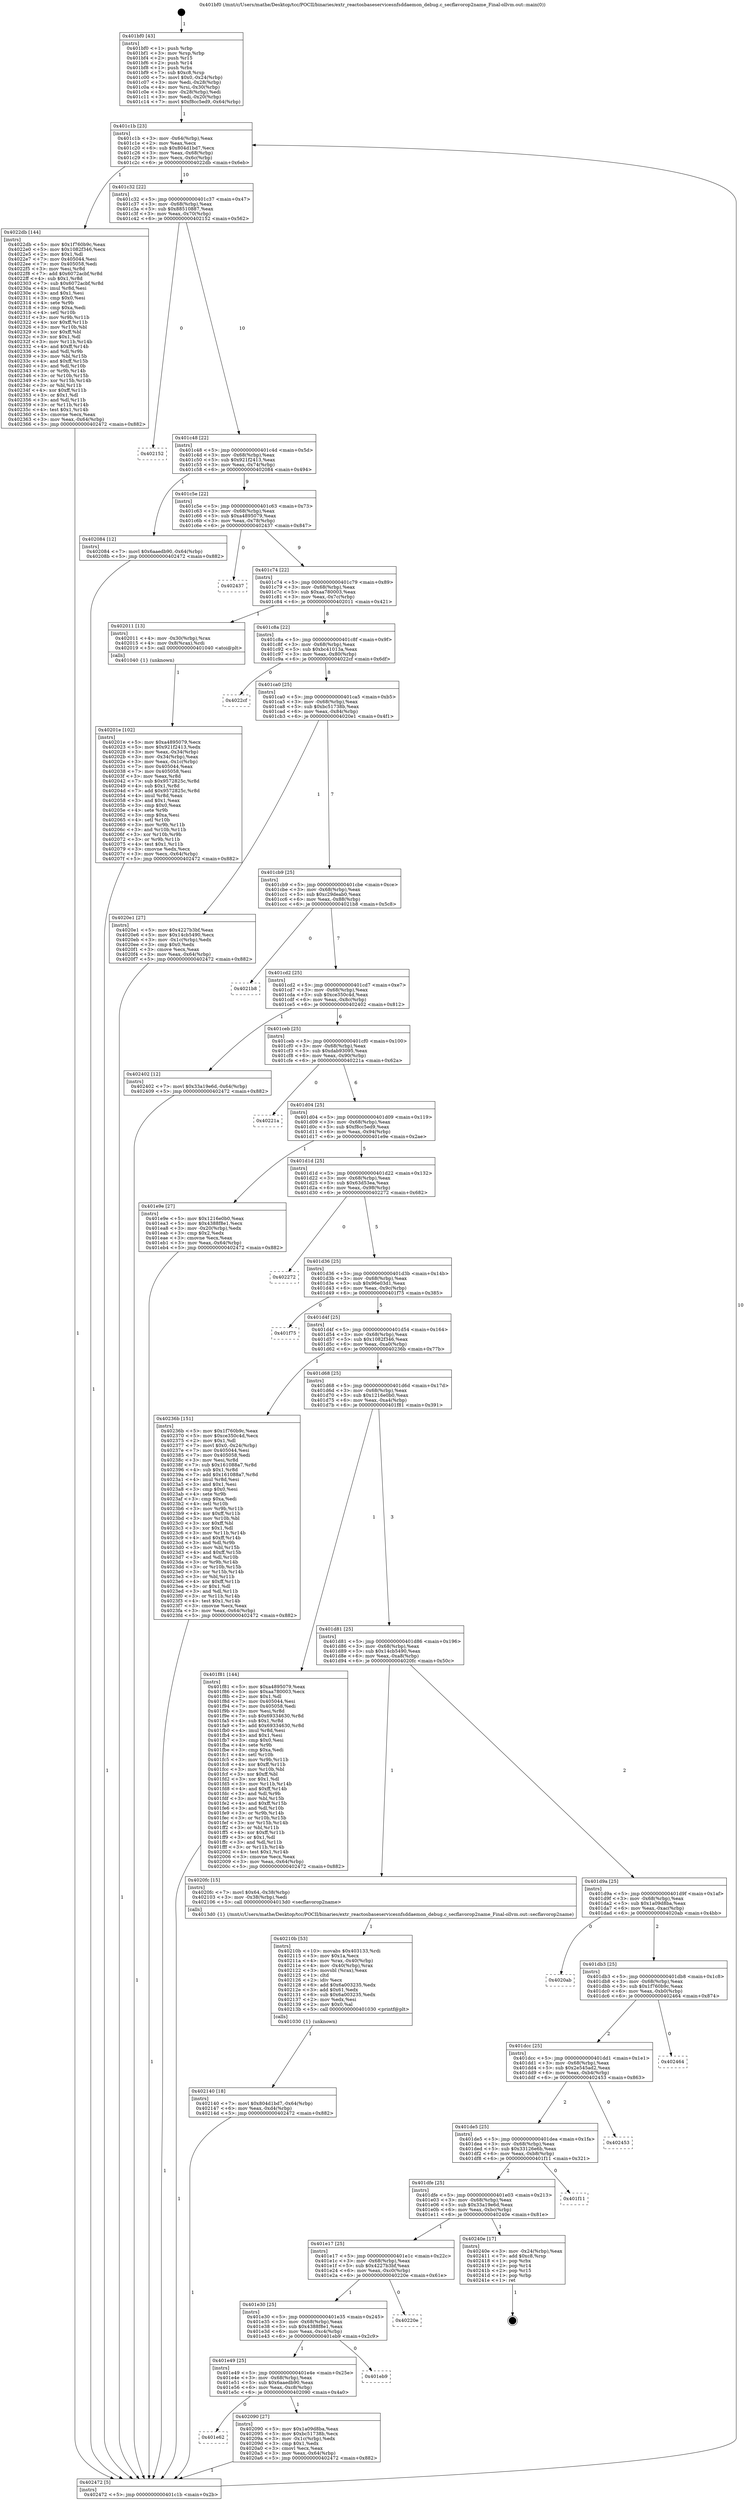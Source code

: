 digraph "0x401bf0" {
  label = "0x401bf0 (/mnt/c/Users/mathe/Desktop/tcc/POCII/binaries/extr_reactosbaseservicesnfsddaemon_debug.c_secflavorop2name_Final-ollvm.out::main(0))"
  labelloc = "t"
  node[shape=record]

  Entry [label="",width=0.3,height=0.3,shape=circle,fillcolor=black,style=filled]
  "0x401c1b" [label="{
     0x401c1b [23]\l
     | [instrs]\l
     &nbsp;&nbsp;0x401c1b \<+3\>: mov -0x64(%rbp),%eax\l
     &nbsp;&nbsp;0x401c1e \<+2\>: mov %eax,%ecx\l
     &nbsp;&nbsp;0x401c20 \<+6\>: sub $0x804d1bd7,%ecx\l
     &nbsp;&nbsp;0x401c26 \<+3\>: mov %eax,-0x68(%rbp)\l
     &nbsp;&nbsp;0x401c29 \<+3\>: mov %ecx,-0x6c(%rbp)\l
     &nbsp;&nbsp;0x401c2c \<+6\>: je 00000000004022db \<main+0x6eb\>\l
  }"]
  "0x4022db" [label="{
     0x4022db [144]\l
     | [instrs]\l
     &nbsp;&nbsp;0x4022db \<+5\>: mov $0x1f760b9c,%eax\l
     &nbsp;&nbsp;0x4022e0 \<+5\>: mov $0x1082f346,%ecx\l
     &nbsp;&nbsp;0x4022e5 \<+2\>: mov $0x1,%dl\l
     &nbsp;&nbsp;0x4022e7 \<+7\>: mov 0x405044,%esi\l
     &nbsp;&nbsp;0x4022ee \<+7\>: mov 0x405058,%edi\l
     &nbsp;&nbsp;0x4022f5 \<+3\>: mov %esi,%r8d\l
     &nbsp;&nbsp;0x4022f8 \<+7\>: add $0x6072acbf,%r8d\l
     &nbsp;&nbsp;0x4022ff \<+4\>: sub $0x1,%r8d\l
     &nbsp;&nbsp;0x402303 \<+7\>: sub $0x6072acbf,%r8d\l
     &nbsp;&nbsp;0x40230a \<+4\>: imul %r8d,%esi\l
     &nbsp;&nbsp;0x40230e \<+3\>: and $0x1,%esi\l
     &nbsp;&nbsp;0x402311 \<+3\>: cmp $0x0,%esi\l
     &nbsp;&nbsp;0x402314 \<+4\>: sete %r9b\l
     &nbsp;&nbsp;0x402318 \<+3\>: cmp $0xa,%edi\l
     &nbsp;&nbsp;0x40231b \<+4\>: setl %r10b\l
     &nbsp;&nbsp;0x40231f \<+3\>: mov %r9b,%r11b\l
     &nbsp;&nbsp;0x402322 \<+4\>: xor $0xff,%r11b\l
     &nbsp;&nbsp;0x402326 \<+3\>: mov %r10b,%bl\l
     &nbsp;&nbsp;0x402329 \<+3\>: xor $0xff,%bl\l
     &nbsp;&nbsp;0x40232c \<+3\>: xor $0x1,%dl\l
     &nbsp;&nbsp;0x40232f \<+3\>: mov %r11b,%r14b\l
     &nbsp;&nbsp;0x402332 \<+4\>: and $0xff,%r14b\l
     &nbsp;&nbsp;0x402336 \<+3\>: and %dl,%r9b\l
     &nbsp;&nbsp;0x402339 \<+3\>: mov %bl,%r15b\l
     &nbsp;&nbsp;0x40233c \<+4\>: and $0xff,%r15b\l
     &nbsp;&nbsp;0x402340 \<+3\>: and %dl,%r10b\l
     &nbsp;&nbsp;0x402343 \<+3\>: or %r9b,%r14b\l
     &nbsp;&nbsp;0x402346 \<+3\>: or %r10b,%r15b\l
     &nbsp;&nbsp;0x402349 \<+3\>: xor %r15b,%r14b\l
     &nbsp;&nbsp;0x40234c \<+3\>: or %bl,%r11b\l
     &nbsp;&nbsp;0x40234f \<+4\>: xor $0xff,%r11b\l
     &nbsp;&nbsp;0x402353 \<+3\>: or $0x1,%dl\l
     &nbsp;&nbsp;0x402356 \<+3\>: and %dl,%r11b\l
     &nbsp;&nbsp;0x402359 \<+3\>: or %r11b,%r14b\l
     &nbsp;&nbsp;0x40235c \<+4\>: test $0x1,%r14b\l
     &nbsp;&nbsp;0x402360 \<+3\>: cmovne %ecx,%eax\l
     &nbsp;&nbsp;0x402363 \<+3\>: mov %eax,-0x64(%rbp)\l
     &nbsp;&nbsp;0x402366 \<+5\>: jmp 0000000000402472 \<main+0x882\>\l
  }"]
  "0x401c32" [label="{
     0x401c32 [22]\l
     | [instrs]\l
     &nbsp;&nbsp;0x401c32 \<+5\>: jmp 0000000000401c37 \<main+0x47\>\l
     &nbsp;&nbsp;0x401c37 \<+3\>: mov -0x68(%rbp),%eax\l
     &nbsp;&nbsp;0x401c3a \<+5\>: sub $0x88510887,%eax\l
     &nbsp;&nbsp;0x401c3f \<+3\>: mov %eax,-0x70(%rbp)\l
     &nbsp;&nbsp;0x401c42 \<+6\>: je 0000000000402152 \<main+0x562\>\l
  }"]
  Exit [label="",width=0.3,height=0.3,shape=circle,fillcolor=black,style=filled,peripheries=2]
  "0x402152" [label="{
     0x402152\l
  }", style=dashed]
  "0x401c48" [label="{
     0x401c48 [22]\l
     | [instrs]\l
     &nbsp;&nbsp;0x401c48 \<+5\>: jmp 0000000000401c4d \<main+0x5d\>\l
     &nbsp;&nbsp;0x401c4d \<+3\>: mov -0x68(%rbp),%eax\l
     &nbsp;&nbsp;0x401c50 \<+5\>: sub $0x921f2413,%eax\l
     &nbsp;&nbsp;0x401c55 \<+3\>: mov %eax,-0x74(%rbp)\l
     &nbsp;&nbsp;0x401c58 \<+6\>: je 0000000000402084 \<main+0x494\>\l
  }"]
  "0x402140" [label="{
     0x402140 [18]\l
     | [instrs]\l
     &nbsp;&nbsp;0x402140 \<+7\>: movl $0x804d1bd7,-0x64(%rbp)\l
     &nbsp;&nbsp;0x402147 \<+6\>: mov %eax,-0xd4(%rbp)\l
     &nbsp;&nbsp;0x40214d \<+5\>: jmp 0000000000402472 \<main+0x882\>\l
  }"]
  "0x402084" [label="{
     0x402084 [12]\l
     | [instrs]\l
     &nbsp;&nbsp;0x402084 \<+7\>: movl $0x6aaedb90,-0x64(%rbp)\l
     &nbsp;&nbsp;0x40208b \<+5\>: jmp 0000000000402472 \<main+0x882\>\l
  }"]
  "0x401c5e" [label="{
     0x401c5e [22]\l
     | [instrs]\l
     &nbsp;&nbsp;0x401c5e \<+5\>: jmp 0000000000401c63 \<main+0x73\>\l
     &nbsp;&nbsp;0x401c63 \<+3\>: mov -0x68(%rbp),%eax\l
     &nbsp;&nbsp;0x401c66 \<+5\>: sub $0xa4895079,%eax\l
     &nbsp;&nbsp;0x401c6b \<+3\>: mov %eax,-0x78(%rbp)\l
     &nbsp;&nbsp;0x401c6e \<+6\>: je 0000000000402437 \<main+0x847\>\l
  }"]
  "0x40210b" [label="{
     0x40210b [53]\l
     | [instrs]\l
     &nbsp;&nbsp;0x40210b \<+10\>: movabs $0x403133,%rdi\l
     &nbsp;&nbsp;0x402115 \<+5\>: mov $0x1a,%ecx\l
     &nbsp;&nbsp;0x40211a \<+4\>: mov %rax,-0x40(%rbp)\l
     &nbsp;&nbsp;0x40211e \<+4\>: mov -0x40(%rbp),%rax\l
     &nbsp;&nbsp;0x402122 \<+3\>: movsbl (%rax),%eax\l
     &nbsp;&nbsp;0x402125 \<+1\>: cltd\l
     &nbsp;&nbsp;0x402126 \<+2\>: idiv %ecx\l
     &nbsp;&nbsp;0x402128 \<+6\>: add $0x6a003235,%edx\l
     &nbsp;&nbsp;0x40212e \<+3\>: add $0x61,%edx\l
     &nbsp;&nbsp;0x402131 \<+6\>: sub $0x6a003235,%edx\l
     &nbsp;&nbsp;0x402137 \<+2\>: mov %edx,%esi\l
     &nbsp;&nbsp;0x402139 \<+2\>: mov $0x0,%al\l
     &nbsp;&nbsp;0x40213b \<+5\>: call 0000000000401030 \<printf@plt\>\l
     | [calls]\l
     &nbsp;&nbsp;0x401030 \{1\} (unknown)\l
  }"]
  "0x402437" [label="{
     0x402437\l
  }", style=dashed]
  "0x401c74" [label="{
     0x401c74 [22]\l
     | [instrs]\l
     &nbsp;&nbsp;0x401c74 \<+5\>: jmp 0000000000401c79 \<main+0x89\>\l
     &nbsp;&nbsp;0x401c79 \<+3\>: mov -0x68(%rbp),%eax\l
     &nbsp;&nbsp;0x401c7c \<+5\>: sub $0xaa780003,%eax\l
     &nbsp;&nbsp;0x401c81 \<+3\>: mov %eax,-0x7c(%rbp)\l
     &nbsp;&nbsp;0x401c84 \<+6\>: je 0000000000402011 \<main+0x421\>\l
  }"]
  "0x401e62" [label="{
     0x401e62\l
  }", style=dashed]
  "0x402011" [label="{
     0x402011 [13]\l
     | [instrs]\l
     &nbsp;&nbsp;0x402011 \<+4\>: mov -0x30(%rbp),%rax\l
     &nbsp;&nbsp;0x402015 \<+4\>: mov 0x8(%rax),%rdi\l
     &nbsp;&nbsp;0x402019 \<+5\>: call 0000000000401040 \<atoi@plt\>\l
     | [calls]\l
     &nbsp;&nbsp;0x401040 \{1\} (unknown)\l
  }"]
  "0x401c8a" [label="{
     0x401c8a [22]\l
     | [instrs]\l
     &nbsp;&nbsp;0x401c8a \<+5\>: jmp 0000000000401c8f \<main+0x9f\>\l
     &nbsp;&nbsp;0x401c8f \<+3\>: mov -0x68(%rbp),%eax\l
     &nbsp;&nbsp;0x401c92 \<+5\>: sub $0xbc41013a,%eax\l
     &nbsp;&nbsp;0x401c97 \<+3\>: mov %eax,-0x80(%rbp)\l
     &nbsp;&nbsp;0x401c9a \<+6\>: je 00000000004022cf \<main+0x6df\>\l
  }"]
  "0x402090" [label="{
     0x402090 [27]\l
     | [instrs]\l
     &nbsp;&nbsp;0x402090 \<+5\>: mov $0x1a09d8ba,%eax\l
     &nbsp;&nbsp;0x402095 \<+5\>: mov $0xbc51738b,%ecx\l
     &nbsp;&nbsp;0x40209a \<+3\>: mov -0x1c(%rbp),%edx\l
     &nbsp;&nbsp;0x40209d \<+3\>: cmp $0x1,%edx\l
     &nbsp;&nbsp;0x4020a0 \<+3\>: cmovl %ecx,%eax\l
     &nbsp;&nbsp;0x4020a3 \<+3\>: mov %eax,-0x64(%rbp)\l
     &nbsp;&nbsp;0x4020a6 \<+5\>: jmp 0000000000402472 \<main+0x882\>\l
  }"]
  "0x4022cf" [label="{
     0x4022cf\l
  }", style=dashed]
  "0x401ca0" [label="{
     0x401ca0 [25]\l
     | [instrs]\l
     &nbsp;&nbsp;0x401ca0 \<+5\>: jmp 0000000000401ca5 \<main+0xb5\>\l
     &nbsp;&nbsp;0x401ca5 \<+3\>: mov -0x68(%rbp),%eax\l
     &nbsp;&nbsp;0x401ca8 \<+5\>: sub $0xbc51738b,%eax\l
     &nbsp;&nbsp;0x401cad \<+6\>: mov %eax,-0x84(%rbp)\l
     &nbsp;&nbsp;0x401cb3 \<+6\>: je 00000000004020e1 \<main+0x4f1\>\l
  }"]
  "0x401e49" [label="{
     0x401e49 [25]\l
     | [instrs]\l
     &nbsp;&nbsp;0x401e49 \<+5\>: jmp 0000000000401e4e \<main+0x25e\>\l
     &nbsp;&nbsp;0x401e4e \<+3\>: mov -0x68(%rbp),%eax\l
     &nbsp;&nbsp;0x401e51 \<+5\>: sub $0x6aaedb90,%eax\l
     &nbsp;&nbsp;0x401e56 \<+6\>: mov %eax,-0xc8(%rbp)\l
     &nbsp;&nbsp;0x401e5c \<+6\>: je 0000000000402090 \<main+0x4a0\>\l
  }"]
  "0x4020e1" [label="{
     0x4020e1 [27]\l
     | [instrs]\l
     &nbsp;&nbsp;0x4020e1 \<+5\>: mov $0x4227b3bf,%eax\l
     &nbsp;&nbsp;0x4020e6 \<+5\>: mov $0x14cb5490,%ecx\l
     &nbsp;&nbsp;0x4020eb \<+3\>: mov -0x1c(%rbp),%edx\l
     &nbsp;&nbsp;0x4020ee \<+3\>: cmp $0x0,%edx\l
     &nbsp;&nbsp;0x4020f1 \<+3\>: cmove %ecx,%eax\l
     &nbsp;&nbsp;0x4020f4 \<+3\>: mov %eax,-0x64(%rbp)\l
     &nbsp;&nbsp;0x4020f7 \<+5\>: jmp 0000000000402472 \<main+0x882\>\l
  }"]
  "0x401cb9" [label="{
     0x401cb9 [25]\l
     | [instrs]\l
     &nbsp;&nbsp;0x401cb9 \<+5\>: jmp 0000000000401cbe \<main+0xce\>\l
     &nbsp;&nbsp;0x401cbe \<+3\>: mov -0x68(%rbp),%eax\l
     &nbsp;&nbsp;0x401cc1 \<+5\>: sub $0xc29deab0,%eax\l
     &nbsp;&nbsp;0x401cc6 \<+6\>: mov %eax,-0x88(%rbp)\l
     &nbsp;&nbsp;0x401ccc \<+6\>: je 00000000004021b8 \<main+0x5c8\>\l
  }"]
  "0x401eb9" [label="{
     0x401eb9\l
  }", style=dashed]
  "0x4021b8" [label="{
     0x4021b8\l
  }", style=dashed]
  "0x401cd2" [label="{
     0x401cd2 [25]\l
     | [instrs]\l
     &nbsp;&nbsp;0x401cd2 \<+5\>: jmp 0000000000401cd7 \<main+0xe7\>\l
     &nbsp;&nbsp;0x401cd7 \<+3\>: mov -0x68(%rbp),%eax\l
     &nbsp;&nbsp;0x401cda \<+5\>: sub $0xce350c4d,%eax\l
     &nbsp;&nbsp;0x401cdf \<+6\>: mov %eax,-0x8c(%rbp)\l
     &nbsp;&nbsp;0x401ce5 \<+6\>: je 0000000000402402 \<main+0x812\>\l
  }"]
  "0x401e30" [label="{
     0x401e30 [25]\l
     | [instrs]\l
     &nbsp;&nbsp;0x401e30 \<+5\>: jmp 0000000000401e35 \<main+0x245\>\l
     &nbsp;&nbsp;0x401e35 \<+3\>: mov -0x68(%rbp),%eax\l
     &nbsp;&nbsp;0x401e38 \<+5\>: sub $0x4388f8e1,%eax\l
     &nbsp;&nbsp;0x401e3d \<+6\>: mov %eax,-0xc4(%rbp)\l
     &nbsp;&nbsp;0x401e43 \<+6\>: je 0000000000401eb9 \<main+0x2c9\>\l
  }"]
  "0x402402" [label="{
     0x402402 [12]\l
     | [instrs]\l
     &nbsp;&nbsp;0x402402 \<+7\>: movl $0x33a19e6d,-0x64(%rbp)\l
     &nbsp;&nbsp;0x402409 \<+5\>: jmp 0000000000402472 \<main+0x882\>\l
  }"]
  "0x401ceb" [label="{
     0x401ceb [25]\l
     | [instrs]\l
     &nbsp;&nbsp;0x401ceb \<+5\>: jmp 0000000000401cf0 \<main+0x100\>\l
     &nbsp;&nbsp;0x401cf0 \<+3\>: mov -0x68(%rbp),%eax\l
     &nbsp;&nbsp;0x401cf3 \<+5\>: sub $0xdab93095,%eax\l
     &nbsp;&nbsp;0x401cf8 \<+6\>: mov %eax,-0x90(%rbp)\l
     &nbsp;&nbsp;0x401cfe \<+6\>: je 000000000040221a \<main+0x62a\>\l
  }"]
  "0x40220e" [label="{
     0x40220e\l
  }", style=dashed]
  "0x40221a" [label="{
     0x40221a\l
  }", style=dashed]
  "0x401d04" [label="{
     0x401d04 [25]\l
     | [instrs]\l
     &nbsp;&nbsp;0x401d04 \<+5\>: jmp 0000000000401d09 \<main+0x119\>\l
     &nbsp;&nbsp;0x401d09 \<+3\>: mov -0x68(%rbp),%eax\l
     &nbsp;&nbsp;0x401d0c \<+5\>: sub $0xf8cc5ed9,%eax\l
     &nbsp;&nbsp;0x401d11 \<+6\>: mov %eax,-0x94(%rbp)\l
     &nbsp;&nbsp;0x401d17 \<+6\>: je 0000000000401e9e \<main+0x2ae\>\l
  }"]
  "0x401e17" [label="{
     0x401e17 [25]\l
     | [instrs]\l
     &nbsp;&nbsp;0x401e17 \<+5\>: jmp 0000000000401e1c \<main+0x22c\>\l
     &nbsp;&nbsp;0x401e1c \<+3\>: mov -0x68(%rbp),%eax\l
     &nbsp;&nbsp;0x401e1f \<+5\>: sub $0x4227b3bf,%eax\l
     &nbsp;&nbsp;0x401e24 \<+6\>: mov %eax,-0xc0(%rbp)\l
     &nbsp;&nbsp;0x401e2a \<+6\>: je 000000000040220e \<main+0x61e\>\l
  }"]
  "0x401e9e" [label="{
     0x401e9e [27]\l
     | [instrs]\l
     &nbsp;&nbsp;0x401e9e \<+5\>: mov $0x1216e0b0,%eax\l
     &nbsp;&nbsp;0x401ea3 \<+5\>: mov $0x4388f8e1,%ecx\l
     &nbsp;&nbsp;0x401ea8 \<+3\>: mov -0x20(%rbp),%edx\l
     &nbsp;&nbsp;0x401eab \<+3\>: cmp $0x2,%edx\l
     &nbsp;&nbsp;0x401eae \<+3\>: cmovne %ecx,%eax\l
     &nbsp;&nbsp;0x401eb1 \<+3\>: mov %eax,-0x64(%rbp)\l
     &nbsp;&nbsp;0x401eb4 \<+5\>: jmp 0000000000402472 \<main+0x882\>\l
  }"]
  "0x401d1d" [label="{
     0x401d1d [25]\l
     | [instrs]\l
     &nbsp;&nbsp;0x401d1d \<+5\>: jmp 0000000000401d22 \<main+0x132\>\l
     &nbsp;&nbsp;0x401d22 \<+3\>: mov -0x68(%rbp),%eax\l
     &nbsp;&nbsp;0x401d25 \<+5\>: sub $0x63d53ea,%eax\l
     &nbsp;&nbsp;0x401d2a \<+6\>: mov %eax,-0x98(%rbp)\l
     &nbsp;&nbsp;0x401d30 \<+6\>: je 0000000000402272 \<main+0x682\>\l
  }"]
  "0x402472" [label="{
     0x402472 [5]\l
     | [instrs]\l
     &nbsp;&nbsp;0x402472 \<+5\>: jmp 0000000000401c1b \<main+0x2b\>\l
  }"]
  "0x401bf0" [label="{
     0x401bf0 [43]\l
     | [instrs]\l
     &nbsp;&nbsp;0x401bf0 \<+1\>: push %rbp\l
     &nbsp;&nbsp;0x401bf1 \<+3\>: mov %rsp,%rbp\l
     &nbsp;&nbsp;0x401bf4 \<+2\>: push %r15\l
     &nbsp;&nbsp;0x401bf6 \<+2\>: push %r14\l
     &nbsp;&nbsp;0x401bf8 \<+1\>: push %rbx\l
     &nbsp;&nbsp;0x401bf9 \<+7\>: sub $0xc8,%rsp\l
     &nbsp;&nbsp;0x401c00 \<+7\>: movl $0x0,-0x24(%rbp)\l
     &nbsp;&nbsp;0x401c07 \<+3\>: mov %edi,-0x28(%rbp)\l
     &nbsp;&nbsp;0x401c0a \<+4\>: mov %rsi,-0x30(%rbp)\l
     &nbsp;&nbsp;0x401c0e \<+3\>: mov -0x28(%rbp),%edi\l
     &nbsp;&nbsp;0x401c11 \<+3\>: mov %edi,-0x20(%rbp)\l
     &nbsp;&nbsp;0x401c14 \<+7\>: movl $0xf8cc5ed9,-0x64(%rbp)\l
  }"]
  "0x40240e" [label="{
     0x40240e [17]\l
     | [instrs]\l
     &nbsp;&nbsp;0x40240e \<+3\>: mov -0x24(%rbp),%eax\l
     &nbsp;&nbsp;0x402411 \<+7\>: add $0xc8,%rsp\l
     &nbsp;&nbsp;0x402418 \<+1\>: pop %rbx\l
     &nbsp;&nbsp;0x402419 \<+2\>: pop %r14\l
     &nbsp;&nbsp;0x40241b \<+2\>: pop %r15\l
     &nbsp;&nbsp;0x40241d \<+1\>: pop %rbp\l
     &nbsp;&nbsp;0x40241e \<+1\>: ret\l
  }"]
  "0x402272" [label="{
     0x402272\l
  }", style=dashed]
  "0x401d36" [label="{
     0x401d36 [25]\l
     | [instrs]\l
     &nbsp;&nbsp;0x401d36 \<+5\>: jmp 0000000000401d3b \<main+0x14b\>\l
     &nbsp;&nbsp;0x401d3b \<+3\>: mov -0x68(%rbp),%eax\l
     &nbsp;&nbsp;0x401d3e \<+5\>: sub $0x96e03d1,%eax\l
     &nbsp;&nbsp;0x401d43 \<+6\>: mov %eax,-0x9c(%rbp)\l
     &nbsp;&nbsp;0x401d49 \<+6\>: je 0000000000401f75 \<main+0x385\>\l
  }"]
  "0x401dfe" [label="{
     0x401dfe [25]\l
     | [instrs]\l
     &nbsp;&nbsp;0x401dfe \<+5\>: jmp 0000000000401e03 \<main+0x213\>\l
     &nbsp;&nbsp;0x401e03 \<+3\>: mov -0x68(%rbp),%eax\l
     &nbsp;&nbsp;0x401e06 \<+5\>: sub $0x33a19e6d,%eax\l
     &nbsp;&nbsp;0x401e0b \<+6\>: mov %eax,-0xbc(%rbp)\l
     &nbsp;&nbsp;0x401e11 \<+6\>: je 000000000040240e \<main+0x81e\>\l
  }"]
  "0x401f75" [label="{
     0x401f75\l
  }", style=dashed]
  "0x401d4f" [label="{
     0x401d4f [25]\l
     | [instrs]\l
     &nbsp;&nbsp;0x401d4f \<+5\>: jmp 0000000000401d54 \<main+0x164\>\l
     &nbsp;&nbsp;0x401d54 \<+3\>: mov -0x68(%rbp),%eax\l
     &nbsp;&nbsp;0x401d57 \<+5\>: sub $0x1082f346,%eax\l
     &nbsp;&nbsp;0x401d5c \<+6\>: mov %eax,-0xa0(%rbp)\l
     &nbsp;&nbsp;0x401d62 \<+6\>: je 000000000040236b \<main+0x77b\>\l
  }"]
  "0x401f11" [label="{
     0x401f11\l
  }", style=dashed]
  "0x40236b" [label="{
     0x40236b [151]\l
     | [instrs]\l
     &nbsp;&nbsp;0x40236b \<+5\>: mov $0x1f760b9c,%eax\l
     &nbsp;&nbsp;0x402370 \<+5\>: mov $0xce350c4d,%ecx\l
     &nbsp;&nbsp;0x402375 \<+2\>: mov $0x1,%dl\l
     &nbsp;&nbsp;0x402377 \<+7\>: movl $0x0,-0x24(%rbp)\l
     &nbsp;&nbsp;0x40237e \<+7\>: mov 0x405044,%esi\l
     &nbsp;&nbsp;0x402385 \<+7\>: mov 0x405058,%edi\l
     &nbsp;&nbsp;0x40238c \<+3\>: mov %esi,%r8d\l
     &nbsp;&nbsp;0x40238f \<+7\>: sub $0x161088a7,%r8d\l
     &nbsp;&nbsp;0x402396 \<+4\>: sub $0x1,%r8d\l
     &nbsp;&nbsp;0x40239a \<+7\>: add $0x161088a7,%r8d\l
     &nbsp;&nbsp;0x4023a1 \<+4\>: imul %r8d,%esi\l
     &nbsp;&nbsp;0x4023a5 \<+3\>: and $0x1,%esi\l
     &nbsp;&nbsp;0x4023a8 \<+3\>: cmp $0x0,%esi\l
     &nbsp;&nbsp;0x4023ab \<+4\>: sete %r9b\l
     &nbsp;&nbsp;0x4023af \<+3\>: cmp $0xa,%edi\l
     &nbsp;&nbsp;0x4023b2 \<+4\>: setl %r10b\l
     &nbsp;&nbsp;0x4023b6 \<+3\>: mov %r9b,%r11b\l
     &nbsp;&nbsp;0x4023b9 \<+4\>: xor $0xff,%r11b\l
     &nbsp;&nbsp;0x4023bd \<+3\>: mov %r10b,%bl\l
     &nbsp;&nbsp;0x4023c0 \<+3\>: xor $0xff,%bl\l
     &nbsp;&nbsp;0x4023c3 \<+3\>: xor $0x1,%dl\l
     &nbsp;&nbsp;0x4023c6 \<+3\>: mov %r11b,%r14b\l
     &nbsp;&nbsp;0x4023c9 \<+4\>: and $0xff,%r14b\l
     &nbsp;&nbsp;0x4023cd \<+3\>: and %dl,%r9b\l
     &nbsp;&nbsp;0x4023d0 \<+3\>: mov %bl,%r15b\l
     &nbsp;&nbsp;0x4023d3 \<+4\>: and $0xff,%r15b\l
     &nbsp;&nbsp;0x4023d7 \<+3\>: and %dl,%r10b\l
     &nbsp;&nbsp;0x4023da \<+3\>: or %r9b,%r14b\l
     &nbsp;&nbsp;0x4023dd \<+3\>: or %r10b,%r15b\l
     &nbsp;&nbsp;0x4023e0 \<+3\>: xor %r15b,%r14b\l
     &nbsp;&nbsp;0x4023e3 \<+3\>: or %bl,%r11b\l
     &nbsp;&nbsp;0x4023e6 \<+4\>: xor $0xff,%r11b\l
     &nbsp;&nbsp;0x4023ea \<+3\>: or $0x1,%dl\l
     &nbsp;&nbsp;0x4023ed \<+3\>: and %dl,%r11b\l
     &nbsp;&nbsp;0x4023f0 \<+3\>: or %r11b,%r14b\l
     &nbsp;&nbsp;0x4023f3 \<+4\>: test $0x1,%r14b\l
     &nbsp;&nbsp;0x4023f7 \<+3\>: cmovne %ecx,%eax\l
     &nbsp;&nbsp;0x4023fa \<+3\>: mov %eax,-0x64(%rbp)\l
     &nbsp;&nbsp;0x4023fd \<+5\>: jmp 0000000000402472 \<main+0x882\>\l
  }"]
  "0x401d68" [label="{
     0x401d68 [25]\l
     | [instrs]\l
     &nbsp;&nbsp;0x401d68 \<+5\>: jmp 0000000000401d6d \<main+0x17d\>\l
     &nbsp;&nbsp;0x401d6d \<+3\>: mov -0x68(%rbp),%eax\l
     &nbsp;&nbsp;0x401d70 \<+5\>: sub $0x1216e0b0,%eax\l
     &nbsp;&nbsp;0x401d75 \<+6\>: mov %eax,-0xa4(%rbp)\l
     &nbsp;&nbsp;0x401d7b \<+6\>: je 0000000000401f81 \<main+0x391\>\l
  }"]
  "0x401de5" [label="{
     0x401de5 [25]\l
     | [instrs]\l
     &nbsp;&nbsp;0x401de5 \<+5\>: jmp 0000000000401dea \<main+0x1fa\>\l
     &nbsp;&nbsp;0x401dea \<+3\>: mov -0x68(%rbp),%eax\l
     &nbsp;&nbsp;0x401ded \<+5\>: sub $0x33126e6b,%eax\l
     &nbsp;&nbsp;0x401df2 \<+6\>: mov %eax,-0xb8(%rbp)\l
     &nbsp;&nbsp;0x401df8 \<+6\>: je 0000000000401f11 \<main+0x321\>\l
  }"]
  "0x401f81" [label="{
     0x401f81 [144]\l
     | [instrs]\l
     &nbsp;&nbsp;0x401f81 \<+5\>: mov $0xa4895079,%eax\l
     &nbsp;&nbsp;0x401f86 \<+5\>: mov $0xaa780003,%ecx\l
     &nbsp;&nbsp;0x401f8b \<+2\>: mov $0x1,%dl\l
     &nbsp;&nbsp;0x401f8d \<+7\>: mov 0x405044,%esi\l
     &nbsp;&nbsp;0x401f94 \<+7\>: mov 0x405058,%edi\l
     &nbsp;&nbsp;0x401f9b \<+3\>: mov %esi,%r8d\l
     &nbsp;&nbsp;0x401f9e \<+7\>: sub $0x69334630,%r8d\l
     &nbsp;&nbsp;0x401fa5 \<+4\>: sub $0x1,%r8d\l
     &nbsp;&nbsp;0x401fa9 \<+7\>: add $0x69334630,%r8d\l
     &nbsp;&nbsp;0x401fb0 \<+4\>: imul %r8d,%esi\l
     &nbsp;&nbsp;0x401fb4 \<+3\>: and $0x1,%esi\l
     &nbsp;&nbsp;0x401fb7 \<+3\>: cmp $0x0,%esi\l
     &nbsp;&nbsp;0x401fba \<+4\>: sete %r9b\l
     &nbsp;&nbsp;0x401fbe \<+3\>: cmp $0xa,%edi\l
     &nbsp;&nbsp;0x401fc1 \<+4\>: setl %r10b\l
     &nbsp;&nbsp;0x401fc5 \<+3\>: mov %r9b,%r11b\l
     &nbsp;&nbsp;0x401fc8 \<+4\>: xor $0xff,%r11b\l
     &nbsp;&nbsp;0x401fcc \<+3\>: mov %r10b,%bl\l
     &nbsp;&nbsp;0x401fcf \<+3\>: xor $0xff,%bl\l
     &nbsp;&nbsp;0x401fd2 \<+3\>: xor $0x1,%dl\l
     &nbsp;&nbsp;0x401fd5 \<+3\>: mov %r11b,%r14b\l
     &nbsp;&nbsp;0x401fd8 \<+4\>: and $0xff,%r14b\l
     &nbsp;&nbsp;0x401fdc \<+3\>: and %dl,%r9b\l
     &nbsp;&nbsp;0x401fdf \<+3\>: mov %bl,%r15b\l
     &nbsp;&nbsp;0x401fe2 \<+4\>: and $0xff,%r15b\l
     &nbsp;&nbsp;0x401fe6 \<+3\>: and %dl,%r10b\l
     &nbsp;&nbsp;0x401fe9 \<+3\>: or %r9b,%r14b\l
     &nbsp;&nbsp;0x401fec \<+3\>: or %r10b,%r15b\l
     &nbsp;&nbsp;0x401fef \<+3\>: xor %r15b,%r14b\l
     &nbsp;&nbsp;0x401ff2 \<+3\>: or %bl,%r11b\l
     &nbsp;&nbsp;0x401ff5 \<+4\>: xor $0xff,%r11b\l
     &nbsp;&nbsp;0x401ff9 \<+3\>: or $0x1,%dl\l
     &nbsp;&nbsp;0x401ffc \<+3\>: and %dl,%r11b\l
     &nbsp;&nbsp;0x401fff \<+3\>: or %r11b,%r14b\l
     &nbsp;&nbsp;0x402002 \<+4\>: test $0x1,%r14b\l
     &nbsp;&nbsp;0x402006 \<+3\>: cmovne %ecx,%eax\l
     &nbsp;&nbsp;0x402009 \<+3\>: mov %eax,-0x64(%rbp)\l
     &nbsp;&nbsp;0x40200c \<+5\>: jmp 0000000000402472 \<main+0x882\>\l
  }"]
  "0x401d81" [label="{
     0x401d81 [25]\l
     | [instrs]\l
     &nbsp;&nbsp;0x401d81 \<+5\>: jmp 0000000000401d86 \<main+0x196\>\l
     &nbsp;&nbsp;0x401d86 \<+3\>: mov -0x68(%rbp),%eax\l
     &nbsp;&nbsp;0x401d89 \<+5\>: sub $0x14cb5490,%eax\l
     &nbsp;&nbsp;0x401d8e \<+6\>: mov %eax,-0xa8(%rbp)\l
     &nbsp;&nbsp;0x401d94 \<+6\>: je 00000000004020fc \<main+0x50c\>\l
  }"]
  "0x40201e" [label="{
     0x40201e [102]\l
     | [instrs]\l
     &nbsp;&nbsp;0x40201e \<+5\>: mov $0xa4895079,%ecx\l
     &nbsp;&nbsp;0x402023 \<+5\>: mov $0x921f2413,%edx\l
     &nbsp;&nbsp;0x402028 \<+3\>: mov %eax,-0x34(%rbp)\l
     &nbsp;&nbsp;0x40202b \<+3\>: mov -0x34(%rbp),%eax\l
     &nbsp;&nbsp;0x40202e \<+3\>: mov %eax,-0x1c(%rbp)\l
     &nbsp;&nbsp;0x402031 \<+7\>: mov 0x405044,%eax\l
     &nbsp;&nbsp;0x402038 \<+7\>: mov 0x405058,%esi\l
     &nbsp;&nbsp;0x40203f \<+3\>: mov %eax,%r8d\l
     &nbsp;&nbsp;0x402042 \<+7\>: sub $0x9572825c,%r8d\l
     &nbsp;&nbsp;0x402049 \<+4\>: sub $0x1,%r8d\l
     &nbsp;&nbsp;0x40204d \<+7\>: add $0x9572825c,%r8d\l
     &nbsp;&nbsp;0x402054 \<+4\>: imul %r8d,%eax\l
     &nbsp;&nbsp;0x402058 \<+3\>: and $0x1,%eax\l
     &nbsp;&nbsp;0x40205b \<+3\>: cmp $0x0,%eax\l
     &nbsp;&nbsp;0x40205e \<+4\>: sete %r9b\l
     &nbsp;&nbsp;0x402062 \<+3\>: cmp $0xa,%esi\l
     &nbsp;&nbsp;0x402065 \<+4\>: setl %r10b\l
     &nbsp;&nbsp;0x402069 \<+3\>: mov %r9b,%r11b\l
     &nbsp;&nbsp;0x40206c \<+3\>: and %r10b,%r11b\l
     &nbsp;&nbsp;0x40206f \<+3\>: xor %r10b,%r9b\l
     &nbsp;&nbsp;0x402072 \<+3\>: or %r9b,%r11b\l
     &nbsp;&nbsp;0x402075 \<+4\>: test $0x1,%r11b\l
     &nbsp;&nbsp;0x402079 \<+3\>: cmovne %edx,%ecx\l
     &nbsp;&nbsp;0x40207c \<+3\>: mov %ecx,-0x64(%rbp)\l
     &nbsp;&nbsp;0x40207f \<+5\>: jmp 0000000000402472 \<main+0x882\>\l
  }"]
  "0x402453" [label="{
     0x402453\l
  }", style=dashed]
  "0x4020fc" [label="{
     0x4020fc [15]\l
     | [instrs]\l
     &nbsp;&nbsp;0x4020fc \<+7\>: movl $0x64,-0x38(%rbp)\l
     &nbsp;&nbsp;0x402103 \<+3\>: mov -0x38(%rbp),%edi\l
     &nbsp;&nbsp;0x402106 \<+5\>: call 00000000004013d0 \<secflavorop2name\>\l
     | [calls]\l
     &nbsp;&nbsp;0x4013d0 \{1\} (/mnt/c/Users/mathe/Desktop/tcc/POCII/binaries/extr_reactosbaseservicesnfsddaemon_debug.c_secflavorop2name_Final-ollvm.out::secflavorop2name)\l
  }"]
  "0x401d9a" [label="{
     0x401d9a [25]\l
     | [instrs]\l
     &nbsp;&nbsp;0x401d9a \<+5\>: jmp 0000000000401d9f \<main+0x1af\>\l
     &nbsp;&nbsp;0x401d9f \<+3\>: mov -0x68(%rbp),%eax\l
     &nbsp;&nbsp;0x401da2 \<+5\>: sub $0x1a09d8ba,%eax\l
     &nbsp;&nbsp;0x401da7 \<+6\>: mov %eax,-0xac(%rbp)\l
     &nbsp;&nbsp;0x401dad \<+6\>: je 00000000004020ab \<main+0x4bb\>\l
  }"]
  "0x401dcc" [label="{
     0x401dcc [25]\l
     | [instrs]\l
     &nbsp;&nbsp;0x401dcc \<+5\>: jmp 0000000000401dd1 \<main+0x1e1\>\l
     &nbsp;&nbsp;0x401dd1 \<+3\>: mov -0x68(%rbp),%eax\l
     &nbsp;&nbsp;0x401dd4 \<+5\>: sub $0x2e545ad2,%eax\l
     &nbsp;&nbsp;0x401dd9 \<+6\>: mov %eax,-0xb4(%rbp)\l
     &nbsp;&nbsp;0x401ddf \<+6\>: je 0000000000402453 \<main+0x863\>\l
  }"]
  "0x4020ab" [label="{
     0x4020ab\l
  }", style=dashed]
  "0x401db3" [label="{
     0x401db3 [25]\l
     | [instrs]\l
     &nbsp;&nbsp;0x401db3 \<+5\>: jmp 0000000000401db8 \<main+0x1c8\>\l
     &nbsp;&nbsp;0x401db8 \<+3\>: mov -0x68(%rbp),%eax\l
     &nbsp;&nbsp;0x401dbb \<+5\>: sub $0x1f760b9c,%eax\l
     &nbsp;&nbsp;0x401dc0 \<+6\>: mov %eax,-0xb0(%rbp)\l
     &nbsp;&nbsp;0x401dc6 \<+6\>: je 0000000000402464 \<main+0x874\>\l
  }"]
  "0x402464" [label="{
     0x402464\l
  }", style=dashed]
  Entry -> "0x401bf0" [label=" 1"]
  "0x401c1b" -> "0x4022db" [label=" 1"]
  "0x401c1b" -> "0x401c32" [label=" 10"]
  "0x40240e" -> Exit [label=" 1"]
  "0x401c32" -> "0x402152" [label=" 0"]
  "0x401c32" -> "0x401c48" [label=" 10"]
  "0x402402" -> "0x402472" [label=" 1"]
  "0x401c48" -> "0x402084" [label=" 1"]
  "0x401c48" -> "0x401c5e" [label=" 9"]
  "0x40236b" -> "0x402472" [label=" 1"]
  "0x401c5e" -> "0x402437" [label=" 0"]
  "0x401c5e" -> "0x401c74" [label=" 9"]
  "0x4022db" -> "0x402472" [label=" 1"]
  "0x401c74" -> "0x402011" [label=" 1"]
  "0x401c74" -> "0x401c8a" [label=" 8"]
  "0x402140" -> "0x402472" [label=" 1"]
  "0x401c8a" -> "0x4022cf" [label=" 0"]
  "0x401c8a" -> "0x401ca0" [label=" 8"]
  "0x40210b" -> "0x402140" [label=" 1"]
  "0x401ca0" -> "0x4020e1" [label=" 1"]
  "0x401ca0" -> "0x401cb9" [label=" 7"]
  "0x4020e1" -> "0x402472" [label=" 1"]
  "0x401cb9" -> "0x4021b8" [label=" 0"]
  "0x401cb9" -> "0x401cd2" [label=" 7"]
  "0x402090" -> "0x402472" [label=" 1"]
  "0x401cd2" -> "0x402402" [label=" 1"]
  "0x401cd2" -> "0x401ceb" [label=" 6"]
  "0x401e49" -> "0x402090" [label=" 1"]
  "0x401ceb" -> "0x40221a" [label=" 0"]
  "0x401ceb" -> "0x401d04" [label=" 6"]
  "0x4020fc" -> "0x40210b" [label=" 1"]
  "0x401d04" -> "0x401e9e" [label=" 1"]
  "0x401d04" -> "0x401d1d" [label=" 5"]
  "0x401e9e" -> "0x402472" [label=" 1"]
  "0x401bf0" -> "0x401c1b" [label=" 1"]
  "0x402472" -> "0x401c1b" [label=" 10"]
  "0x401e30" -> "0x401eb9" [label=" 0"]
  "0x401d1d" -> "0x402272" [label=" 0"]
  "0x401d1d" -> "0x401d36" [label=" 5"]
  "0x401e49" -> "0x401e62" [label=" 0"]
  "0x401d36" -> "0x401f75" [label=" 0"]
  "0x401d36" -> "0x401d4f" [label=" 5"]
  "0x401e17" -> "0x40220e" [label=" 0"]
  "0x401d4f" -> "0x40236b" [label=" 1"]
  "0x401d4f" -> "0x401d68" [label=" 4"]
  "0x401e30" -> "0x401e49" [label=" 1"]
  "0x401d68" -> "0x401f81" [label=" 1"]
  "0x401d68" -> "0x401d81" [label=" 3"]
  "0x401f81" -> "0x402472" [label=" 1"]
  "0x402011" -> "0x40201e" [label=" 1"]
  "0x40201e" -> "0x402472" [label=" 1"]
  "0x402084" -> "0x402472" [label=" 1"]
  "0x401dfe" -> "0x40240e" [label=" 1"]
  "0x401d81" -> "0x4020fc" [label=" 1"]
  "0x401d81" -> "0x401d9a" [label=" 2"]
  "0x401e17" -> "0x401e30" [label=" 1"]
  "0x401d9a" -> "0x4020ab" [label=" 0"]
  "0x401d9a" -> "0x401db3" [label=" 2"]
  "0x401de5" -> "0x401f11" [label=" 0"]
  "0x401db3" -> "0x402464" [label=" 0"]
  "0x401db3" -> "0x401dcc" [label=" 2"]
  "0x401de5" -> "0x401dfe" [label=" 2"]
  "0x401dcc" -> "0x402453" [label=" 0"]
  "0x401dcc" -> "0x401de5" [label=" 2"]
  "0x401dfe" -> "0x401e17" [label=" 1"]
}
